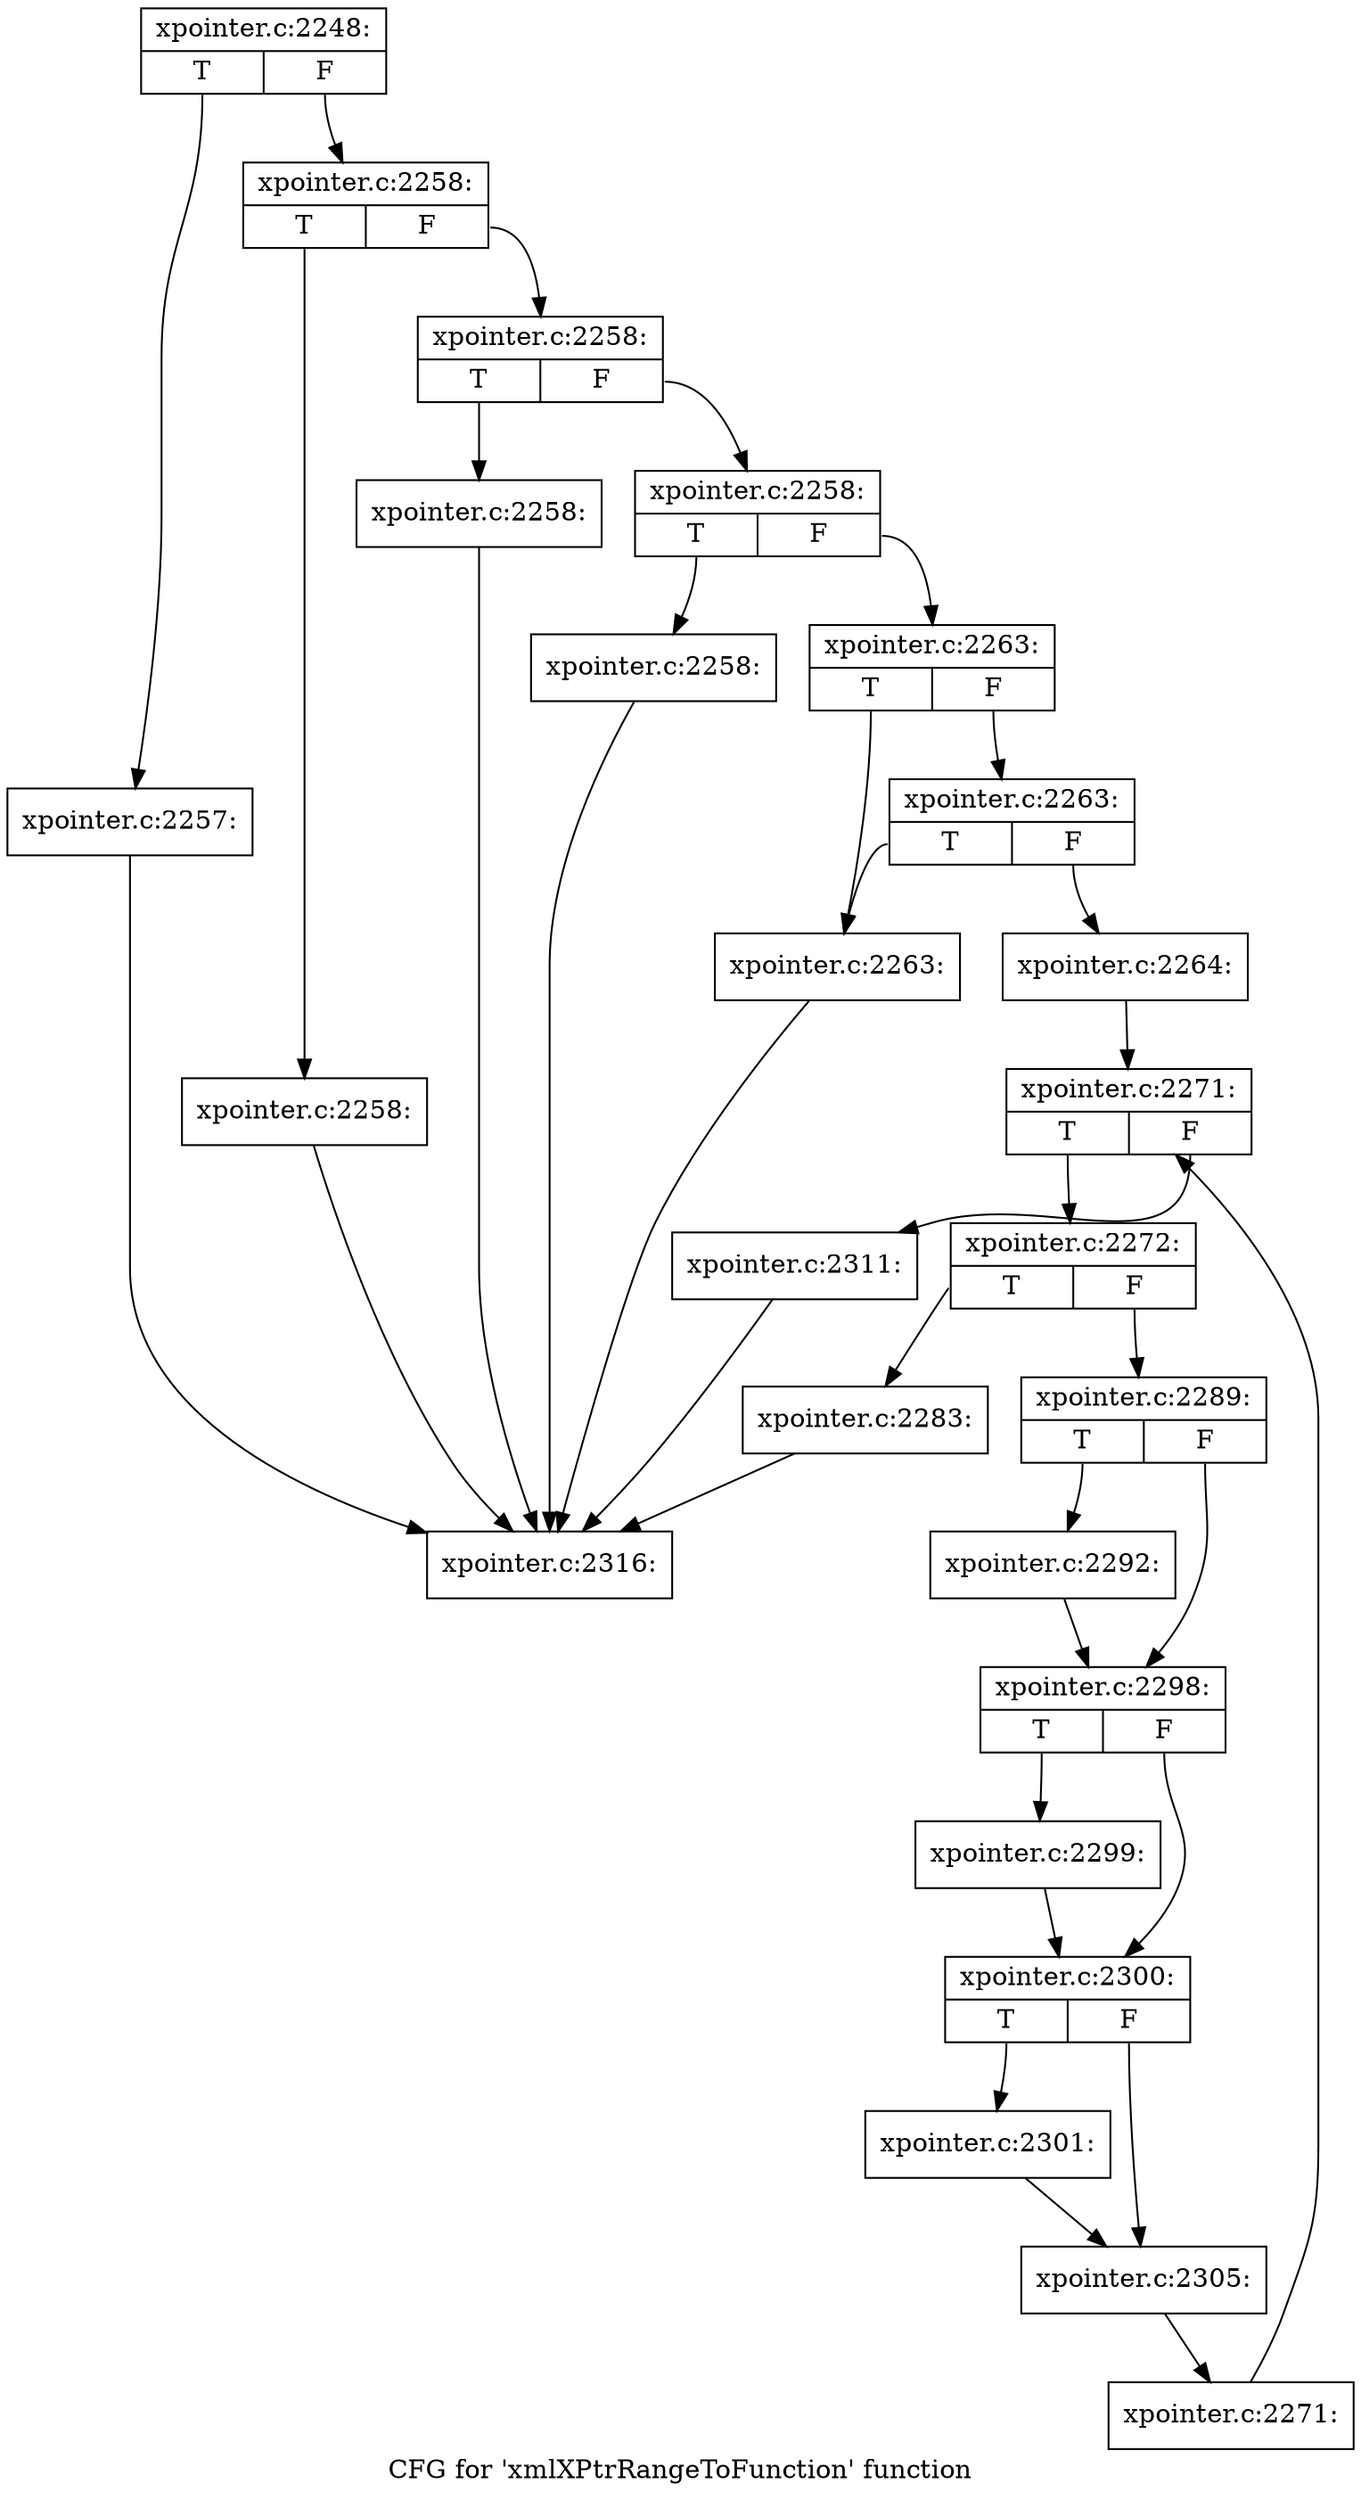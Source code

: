 digraph "CFG for 'xmlXPtrRangeToFunction' function" {
	label="CFG for 'xmlXPtrRangeToFunction' function";

	Node0x516b680 [shape=record,label="{xpointer.c:2248:|{<s0>T|<s1>F}}"];
	Node0x516b680:s0 -> Node0x5186c90;
	Node0x516b680:s1 -> Node0x5186ce0;
	Node0x5186c90 [shape=record,label="{xpointer.c:2257:}"];
	Node0x5186c90 -> Node0x50fc450;
	Node0x5186ce0 [shape=record,label="{xpointer.c:2258:|{<s0>T|<s1>F}}"];
	Node0x5186ce0:s0 -> Node0x5187060;
	Node0x5186ce0:s1 -> Node0x51870b0;
	Node0x5187060 [shape=record,label="{xpointer.c:2258:}"];
	Node0x5187060 -> Node0x50fc450;
	Node0x51870b0 [shape=record,label="{xpointer.c:2258:|{<s0>T|<s1>F}}"];
	Node0x51870b0:s0 -> Node0x5187370;
	Node0x51870b0:s1 -> Node0x51873c0;
	Node0x5187370 [shape=record,label="{xpointer.c:2258:}"];
	Node0x5187370 -> Node0x50fc450;
	Node0x51873c0 [shape=record,label="{xpointer.c:2258:|{<s0>T|<s1>F}}"];
	Node0x51873c0:s0 -> Node0x5187e60;
	Node0x51873c0:s1 -> Node0x5188180;
	Node0x5187e60 [shape=record,label="{xpointer.c:2258:}"];
	Node0x5187e60 -> Node0x50fc450;
	Node0x5188180 [shape=record,label="{xpointer.c:2263:|{<s0>T|<s1>F}}"];
	Node0x5188180:s0 -> Node0x5188780;
	Node0x5188180:s1 -> Node0x5188820;
	Node0x5188820 [shape=record,label="{xpointer.c:2263:|{<s0>T|<s1>F}}"];
	Node0x5188820:s0 -> Node0x5188780;
	Node0x5188820:s1 -> Node0x51887d0;
	Node0x5188780 [shape=record,label="{xpointer.c:2263:}"];
	Node0x5188780 -> Node0x50fc450;
	Node0x51887d0 [shape=record,label="{xpointer.c:2264:}"];
	Node0x51887d0 -> Node0x5189b50;
	Node0x5189b50 [shape=record,label="{xpointer.c:2271:|{<s0>T|<s1>F}}"];
	Node0x5189b50:s0 -> Node0x5189db0;
	Node0x5189b50:s1 -> Node0x51899f0;
	Node0x5189db0 [shape=record,label="{xpointer.c:2272:|{<s0>T|<s1>F}}"];
	Node0x5189db0:s0 -> Node0x518afa0;
	Node0x5189db0:s1 -> Node0x518baf0;
	Node0x518afa0 [shape=record,label="{xpointer.c:2283:}"];
	Node0x518afa0 -> Node0x50fc450;
	Node0x518baf0 [shape=record,label="{xpointer.c:2289:|{<s0>T|<s1>F}}"];
	Node0x518baf0:s0 -> Node0x518c410;
	Node0x518baf0:s1 -> Node0x518c460;
	Node0x518c410 [shape=record,label="{xpointer.c:2292:}"];
	Node0x518c410 -> Node0x518c460;
	Node0x518c460 [shape=record,label="{xpointer.c:2298:|{<s0>T|<s1>F}}"];
	Node0x518c460:s0 -> Node0x518c9c0;
	Node0x518c460:s1 -> Node0x518ca10;
	Node0x518c9c0 [shape=record,label="{xpointer.c:2299:}"];
	Node0x518c9c0 -> Node0x518ca10;
	Node0x518ca10 [shape=record,label="{xpointer.c:2300:|{<s0>T|<s1>F}}"];
	Node0x518ca10:s0 -> Node0x518cea0;
	Node0x518ca10:s1 -> Node0x518cef0;
	Node0x518cea0 [shape=record,label="{xpointer.c:2301:}"];
	Node0x518cea0 -> Node0x518cef0;
	Node0x518cef0 [shape=record,label="{xpointer.c:2305:}"];
	Node0x518cef0 -> Node0x5189d60;
	Node0x5189d60 [shape=record,label="{xpointer.c:2271:}"];
	Node0x5189d60 -> Node0x5189b50;
	Node0x51899f0 [shape=record,label="{xpointer.c:2311:}"];
	Node0x51899f0 -> Node0x50fc450;
	Node0x50fc450 [shape=record,label="{xpointer.c:2316:}"];
}
